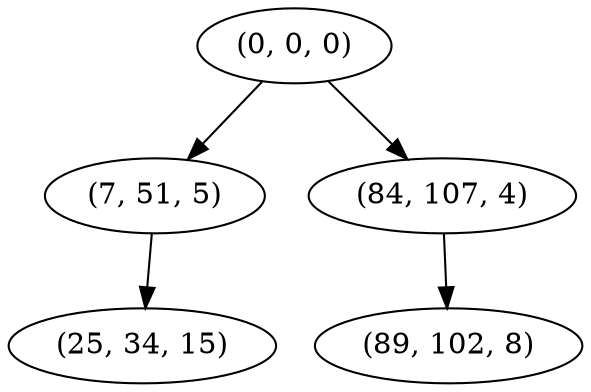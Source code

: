 digraph tree {
    "(0, 0, 0)";
    "(7, 51, 5)";
    "(25, 34, 15)";
    "(84, 107, 4)";
    "(89, 102, 8)";
    "(0, 0, 0)" -> "(7, 51, 5)";
    "(0, 0, 0)" -> "(84, 107, 4)";
    "(7, 51, 5)" -> "(25, 34, 15)";
    "(84, 107, 4)" -> "(89, 102, 8)";
}
